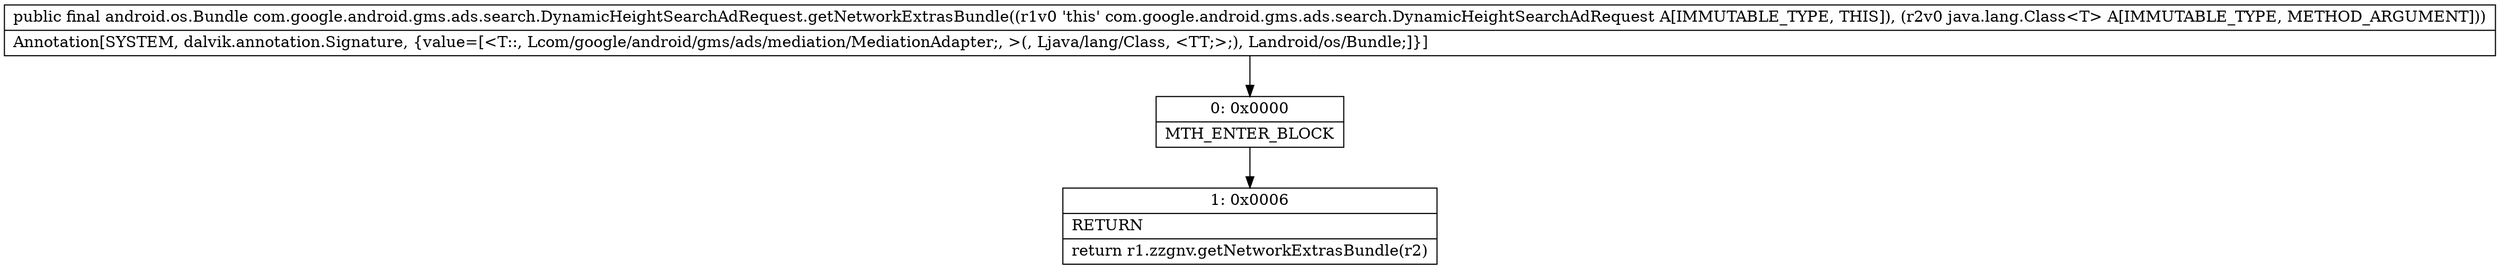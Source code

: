 digraph "CFG forcom.google.android.gms.ads.search.DynamicHeightSearchAdRequest.getNetworkExtrasBundle(Ljava\/lang\/Class;)Landroid\/os\/Bundle;" {
Node_0 [shape=record,label="{0\:\ 0x0000|MTH_ENTER_BLOCK\l}"];
Node_1 [shape=record,label="{1\:\ 0x0006|RETURN\l|return r1.zzgnv.getNetworkExtrasBundle(r2)\l}"];
MethodNode[shape=record,label="{public final android.os.Bundle com.google.android.gms.ads.search.DynamicHeightSearchAdRequest.getNetworkExtrasBundle((r1v0 'this' com.google.android.gms.ads.search.DynamicHeightSearchAdRequest A[IMMUTABLE_TYPE, THIS]), (r2v0 java.lang.Class\<T\> A[IMMUTABLE_TYPE, METHOD_ARGUMENT]))  | Annotation[SYSTEM, dalvik.annotation.Signature, \{value=[\<T::, Lcom\/google\/android\/gms\/ads\/mediation\/MediationAdapter;, \>(, Ljava\/lang\/Class, \<TT;\>;), Landroid\/os\/Bundle;]\}]\l}"];
MethodNode -> Node_0;
Node_0 -> Node_1;
}

